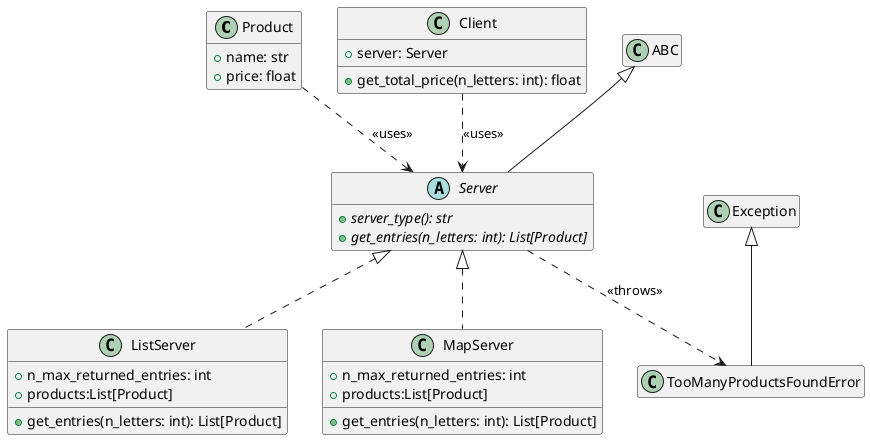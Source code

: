 @startuml
class Product {
  + name: str
  + price: float

}

abstract class Server {
  + {abstract} server_type(): str
  + {abstract} get_entries(n_letters: int): List[Product]
}

class ListServer{
+ n_max_returned_entries: int
+ products:List[Product]
+ get_entries(n_letters: int): List[Product] 
}

class MapServer{
+ n_max_returned_entries: int
+ products:List[Product]
+ get_entries(n_letters: int): List[Product] 
}

class Client{
+ server: Server
+ get_total_price(n_letters: int): float
}

class TooManyProductsFoundError{
}

ABC <|-- Server
Server <|.. MapServer
Server <|.. ListServer
Client ..> Server : << uses >>
Product ..> Server : << uses >>
Server ..> TooManyProductsFoundError : <<throws>>
Exception <|-- TooManyProductsFoundError
hide empty members
@enduml
